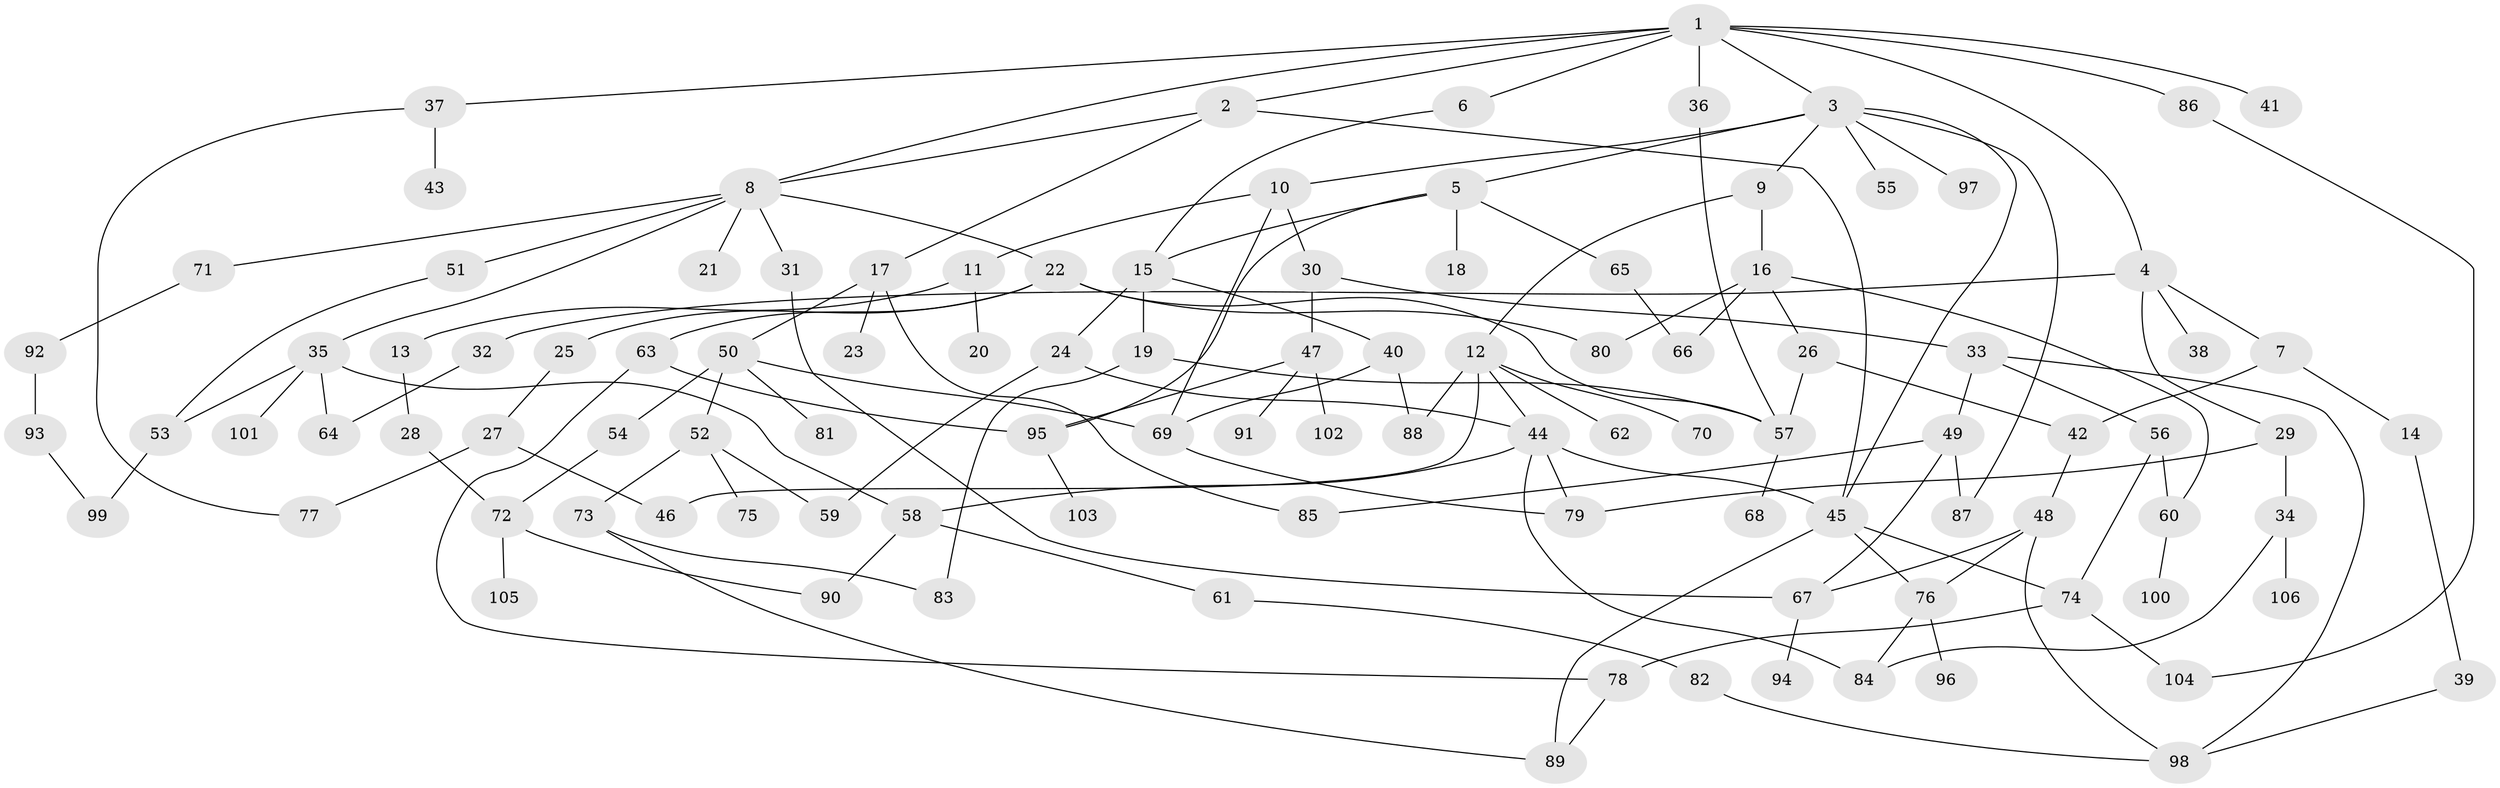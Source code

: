 // coarse degree distribution, {9: 0.014285714285714285, 6: 0.12857142857142856, 7: 0.014285714285714285, 5: 0.1, 3: 0.12857142857142856, 8: 0.014285714285714285, 2: 0.21428571428571427, 1: 0.2571428571428571, 4: 0.12857142857142856}
// Generated by graph-tools (version 1.1) at 2025/41/03/06/25 10:41:26]
// undirected, 106 vertices, 149 edges
graph export_dot {
graph [start="1"]
  node [color=gray90,style=filled];
  1;
  2;
  3;
  4;
  5;
  6;
  7;
  8;
  9;
  10;
  11;
  12;
  13;
  14;
  15;
  16;
  17;
  18;
  19;
  20;
  21;
  22;
  23;
  24;
  25;
  26;
  27;
  28;
  29;
  30;
  31;
  32;
  33;
  34;
  35;
  36;
  37;
  38;
  39;
  40;
  41;
  42;
  43;
  44;
  45;
  46;
  47;
  48;
  49;
  50;
  51;
  52;
  53;
  54;
  55;
  56;
  57;
  58;
  59;
  60;
  61;
  62;
  63;
  64;
  65;
  66;
  67;
  68;
  69;
  70;
  71;
  72;
  73;
  74;
  75;
  76;
  77;
  78;
  79;
  80;
  81;
  82;
  83;
  84;
  85;
  86;
  87;
  88;
  89;
  90;
  91;
  92;
  93;
  94;
  95;
  96;
  97;
  98;
  99;
  100;
  101;
  102;
  103;
  104;
  105;
  106;
  1 -- 2;
  1 -- 3;
  1 -- 4;
  1 -- 6;
  1 -- 8;
  1 -- 36;
  1 -- 37;
  1 -- 41;
  1 -- 86;
  2 -- 17;
  2 -- 8;
  2 -- 45;
  3 -- 5;
  3 -- 9;
  3 -- 10;
  3 -- 45;
  3 -- 55;
  3 -- 87;
  3 -- 97;
  4 -- 7;
  4 -- 29;
  4 -- 32;
  4 -- 38;
  5 -- 18;
  5 -- 65;
  5 -- 15;
  5 -- 95;
  6 -- 15;
  7 -- 14;
  7 -- 42;
  8 -- 21;
  8 -- 22;
  8 -- 31;
  8 -- 35;
  8 -- 51;
  8 -- 71;
  9 -- 12;
  9 -- 16;
  10 -- 11;
  10 -- 30;
  10 -- 69;
  11 -- 13;
  11 -- 20;
  12 -- 44;
  12 -- 62;
  12 -- 70;
  12 -- 46;
  12 -- 88;
  13 -- 28;
  14 -- 39;
  15 -- 19;
  15 -- 24;
  15 -- 40;
  16 -- 26;
  16 -- 60;
  16 -- 66;
  16 -- 80;
  17 -- 23;
  17 -- 50;
  17 -- 85;
  19 -- 83;
  19 -- 57;
  22 -- 25;
  22 -- 57;
  22 -- 63;
  22 -- 80;
  24 -- 44;
  24 -- 59;
  25 -- 27;
  26 -- 42;
  26 -- 57;
  27 -- 46;
  27 -- 77;
  28 -- 72;
  29 -- 34;
  29 -- 79;
  30 -- 33;
  30 -- 47;
  31 -- 67;
  32 -- 64;
  33 -- 49;
  33 -- 56;
  33 -- 98;
  34 -- 106;
  34 -- 84;
  35 -- 58;
  35 -- 101;
  35 -- 64;
  35 -- 53;
  36 -- 57;
  37 -- 43;
  37 -- 77;
  39 -- 98;
  40 -- 69;
  40 -- 88;
  42 -- 48;
  44 -- 58;
  44 -- 84;
  44 -- 79;
  44 -- 45;
  45 -- 76;
  45 -- 74;
  45 -- 89;
  47 -- 91;
  47 -- 102;
  47 -- 95;
  48 -- 76;
  48 -- 67;
  48 -- 98;
  49 -- 67;
  49 -- 85;
  49 -- 87;
  50 -- 52;
  50 -- 54;
  50 -- 81;
  50 -- 69;
  51 -- 53;
  52 -- 59;
  52 -- 73;
  52 -- 75;
  53 -- 99;
  54 -- 72;
  56 -- 74;
  56 -- 60;
  57 -- 68;
  58 -- 61;
  58 -- 90;
  60 -- 100;
  61 -- 82;
  63 -- 78;
  63 -- 95;
  65 -- 66;
  67 -- 94;
  69 -- 79;
  71 -- 92;
  72 -- 90;
  72 -- 105;
  73 -- 89;
  73 -- 83;
  74 -- 104;
  74 -- 78;
  76 -- 84;
  76 -- 96;
  78 -- 89;
  82 -- 98;
  86 -- 104;
  92 -- 93;
  93 -- 99;
  95 -- 103;
}
